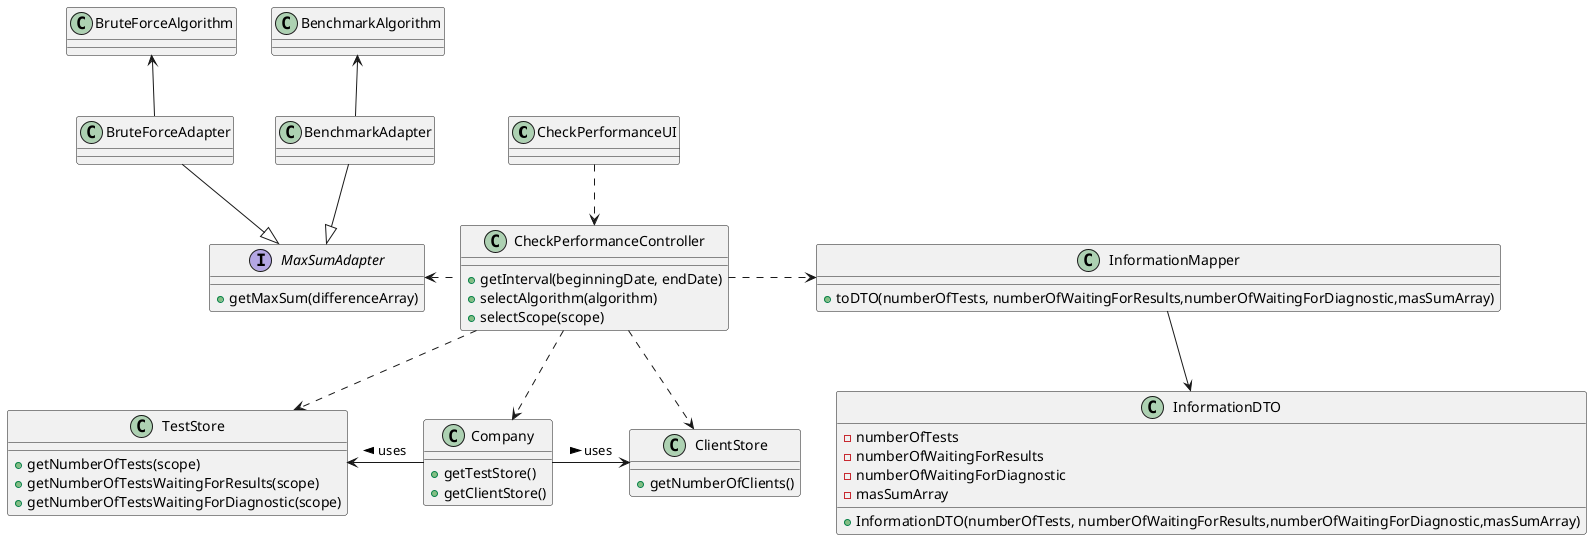 @startuml
'https://plantuml.com/class-diagram

class CheckPerformanceUI{
}

class CheckPerformanceController{
+getInterval(beginningDate, endDate)
+selectAlgorithm(algorithm)
+selectScope(scope)
}

class Company{
+getTestStore()
+getClientStore()
}

class ClientStore{
+getNumberOfClients()
}

class TestStore{
+getNumberOfTests(scope)
+getNumberOfTestsWaitingForResults(scope)
+getNumberOfTestsWaitingForDiagnostic(scope)
}

interface MaxSumAdapter{
+getMaxSum(differenceArray)
}

class InformationMapper{
+toDTO(numberOfTests, numberOfWaitingForResults,numberOfWaitingForDiagnostic,masSumArray)
}

class InformationDTO{
-numberOfTests
-numberOfWaitingForResults
-numberOfWaitingForDiagnostic
-masSumArray
+InformationDTO(numberOfTests, numberOfWaitingForResults,numberOfWaitingForDiagnostic,masSumArray)
}

class BruteForceAdapter{
}

class BenchmarkAdapter{
}
class BruteForceAlgorithm{
}

class BenchmarkAlgorithm{
}

CheckPerformanceUI ..> CheckPerformanceController
CheckPerformanceController ..> Company

Company -> ClientStore: uses >
TestStore <- Company : uses <

CheckPerformanceController ..> ClientStore
CheckPerformanceController ..> TestStore

MaxSumAdapter <. CheckPerformanceController

CheckPerformanceController .> InformationMapper
InformationMapper --> InformationDTO
BenchmarkAlgorithm <-- BenchmarkAdapter
BruteForceAlgorithm <-- BruteForceAdapter

BenchmarkAdapter --|> MaxSumAdapter
BruteForceAdapter --|> MaxSumAdapter




@enduml